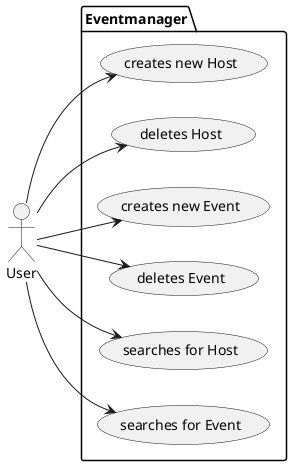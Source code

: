 @startuml
left to right direction
actor User as g

package Eventmanager {
  usecase "creates new Host" as UC1
  usecase "deletes Host" as UC2
  usecase "creates new Event" as UC3
  usecase "deletes Event" as UC4
  usecase "searches for Host" as UC5
  usecase "searches for Event" as UC6
}
g --> UC1
g --> UC2

g --> UC3
g --> UC4

g --> UC5
g --> UC6

@enduml